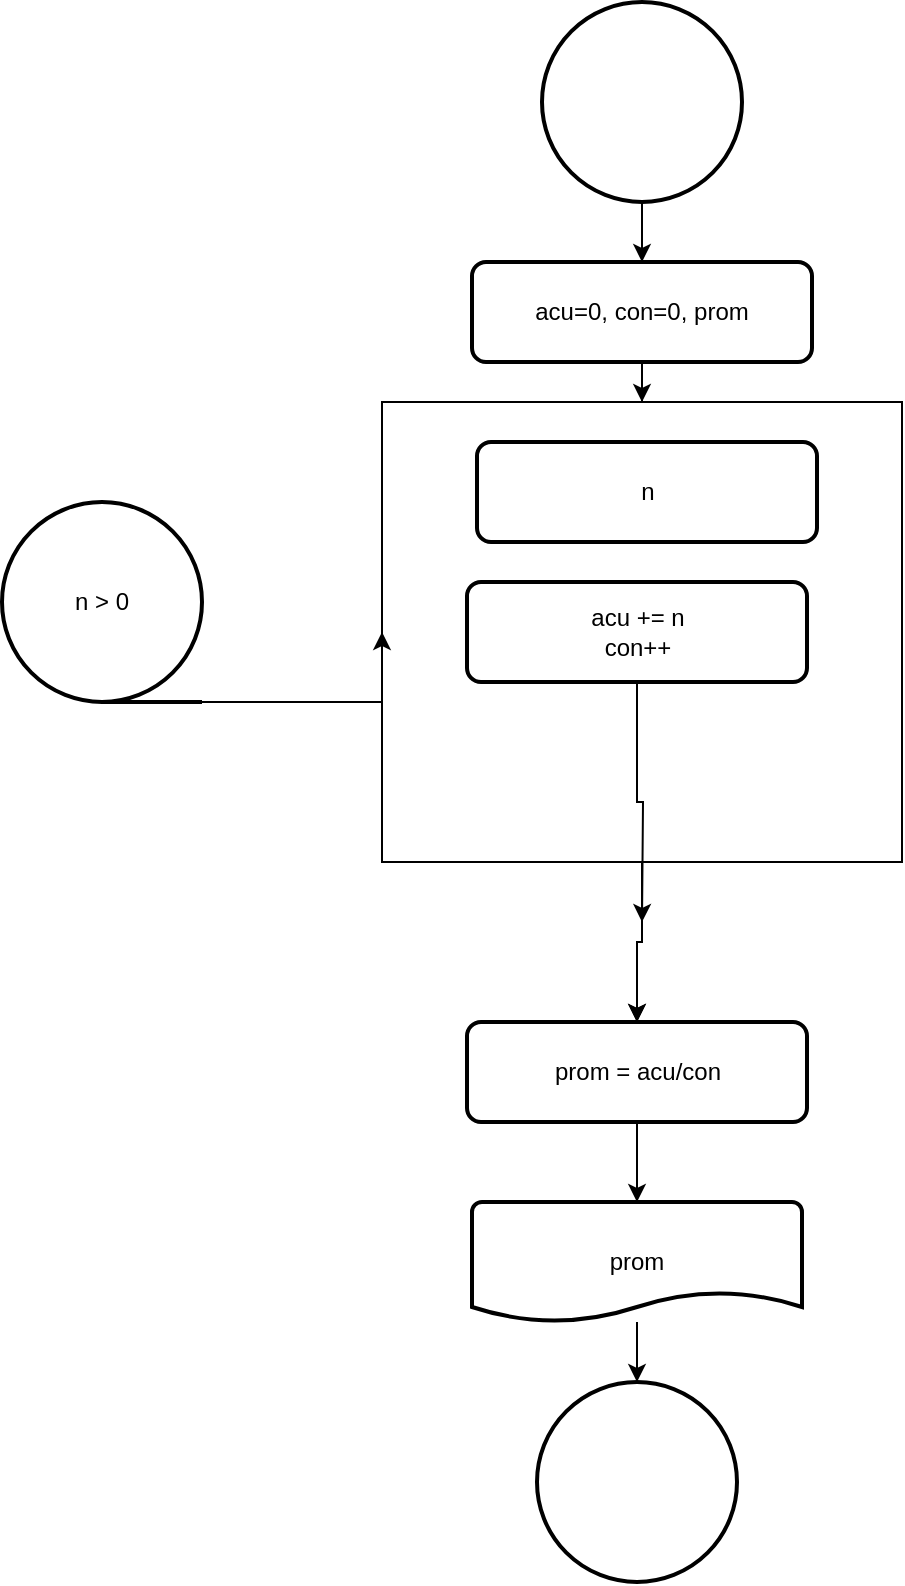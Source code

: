 <mxfile version="20.2.3" type="device"><diagram id="RpZ508GnKMh0JaxcOUj1" name="Página-1"><mxGraphModel dx="757" dy="905" grid="1" gridSize="10" guides="1" tooltips="1" connect="1" arrows="1" fold="1" page="1" pageScale="1" pageWidth="827" pageHeight="1169" math="0" shadow="0"><root><mxCell id="0"/><mxCell id="1" parent="0"/><mxCell id="TBFm3VEvWxr1XjlWElP5-8" style="edgeStyle=orthogonalEdgeStyle;rounded=0;orthogonalLoop=1;jettySize=auto;html=1;entryX=0.5;entryY=0;entryDx=0;entryDy=0;" parent="1" source="TBFm3VEvWxr1XjlWElP5-1" target="TBFm3VEvWxr1XjlWElP5-3" edge="1"><mxGeometry relative="1" as="geometry"/></mxCell><mxCell id="TBFm3VEvWxr1XjlWElP5-1" value="" style="strokeWidth=2;html=1;shape=mxgraph.flowchart.start_2;whiteSpace=wrap;" parent="1" vertex="1"><mxGeometry x="370" y="20" width="100" height="100" as="geometry"/></mxCell><mxCell id="TBFm3VEvWxr1XjlWElP5-2" value="" style="strokeWidth=2;html=1;shape=mxgraph.flowchart.start_2;whiteSpace=wrap;" parent="1" vertex="1"><mxGeometry x="367.5" y="710" width="100" height="100" as="geometry"/></mxCell><mxCell id="TBFm3VEvWxr1XjlWElP5-18" style="edgeStyle=orthogonalEdgeStyle;rounded=0;orthogonalLoop=1;jettySize=auto;html=1;entryX=0.5;entryY=0;entryDx=0;entryDy=0;" parent="1" source="TBFm3VEvWxr1XjlWElP5-3" target="TBFm3VEvWxr1XjlWElP5-15" edge="1"><mxGeometry relative="1" as="geometry"/></mxCell><mxCell id="TBFm3VEvWxr1XjlWElP5-3" value="acu=0, con=0, prom" style="rounded=1;whiteSpace=wrap;html=1;absoluteArcSize=1;arcSize=14;strokeWidth=2;" parent="1" vertex="1"><mxGeometry x="335" y="150" width="170" height="50" as="geometry"/></mxCell><mxCell id="TBFm3VEvWxr1XjlWElP5-17" style="edgeStyle=orthogonalEdgeStyle;rounded=0;orthogonalLoop=1;jettySize=auto;html=1;exitX=1;exitY=1;exitDx=0;exitDy=0;exitPerimeter=0;entryX=0;entryY=0.5;entryDx=0;entryDy=0;" parent="1" source="TBFm3VEvWxr1XjlWElP5-4" target="TBFm3VEvWxr1XjlWElP5-15" edge="1"><mxGeometry relative="1" as="geometry"><Array as="points"><mxPoint x="290" y="370"/></Array></mxGeometry></mxCell><mxCell id="TBFm3VEvWxr1XjlWElP5-4" value="n &amp;gt; 0" style="strokeWidth=2;html=1;shape=mxgraph.flowchart.sequential_data;whiteSpace=wrap;" parent="1" vertex="1"><mxGeometry x="100" y="270" width="100" height="100" as="geometry"/></mxCell><mxCell id="TBFm3VEvWxr1XjlWElP5-9" style="edgeStyle=orthogonalEdgeStyle;rounded=0;orthogonalLoop=1;jettySize=auto;html=1;" parent="1" source="TBFm3VEvWxr1XjlWElP5-6" edge="1"><mxGeometry relative="1" as="geometry"><mxPoint x="420" y="480" as="targetPoint"/></mxGeometry></mxCell><mxCell id="TBFm3VEvWxr1XjlWElP5-6" value="acu += n&lt;br&gt;con++" style="rounded=1;whiteSpace=wrap;html=1;absoluteArcSize=1;arcSize=14;strokeWidth=2;" parent="1" vertex="1"><mxGeometry x="332.5" y="310" width="170" height="50" as="geometry"/></mxCell><mxCell id="TBFm3VEvWxr1XjlWElP5-12" style="edgeStyle=orthogonalEdgeStyle;rounded=0;orthogonalLoop=1;jettySize=auto;html=1;" parent="1" source="TBFm3VEvWxr1XjlWElP5-10" target="TBFm3VEvWxr1XjlWElP5-11" edge="1"><mxGeometry relative="1" as="geometry"/></mxCell><mxCell id="TBFm3VEvWxr1XjlWElP5-10" value="prom = acu/con" style="rounded=1;whiteSpace=wrap;html=1;absoluteArcSize=1;arcSize=14;strokeWidth=2;" parent="1" vertex="1"><mxGeometry x="332.5" y="530" width="170" height="50" as="geometry"/></mxCell><mxCell id="TBFm3VEvWxr1XjlWElP5-13" style="edgeStyle=orthogonalEdgeStyle;rounded=0;orthogonalLoop=1;jettySize=auto;html=1;" parent="1" source="TBFm3VEvWxr1XjlWElP5-11" target="TBFm3VEvWxr1XjlWElP5-2" edge="1"><mxGeometry relative="1" as="geometry"/></mxCell><mxCell id="TBFm3VEvWxr1XjlWElP5-11" value="prom" style="strokeWidth=2;html=1;shape=mxgraph.flowchart.document2;whiteSpace=wrap;size=0.25;" parent="1" vertex="1"><mxGeometry x="335" y="620" width="165" height="60" as="geometry"/></mxCell><mxCell id="TBFm3VEvWxr1XjlWElP5-14" value="" style="shape=partialRectangle;whiteSpace=wrap;html=1;bottom=0;right=0;fillColor=none;" parent="1" vertex="1"><mxGeometry x="290" y="220" width="260" height="230" as="geometry"/></mxCell><mxCell id="TBFm3VEvWxr1XjlWElP5-16" style="edgeStyle=orthogonalEdgeStyle;rounded=0;orthogonalLoop=1;jettySize=auto;html=1;entryX=0.5;entryY=0;entryDx=0;entryDy=0;" parent="1" source="TBFm3VEvWxr1XjlWElP5-15" target="TBFm3VEvWxr1XjlWElP5-10" edge="1"><mxGeometry relative="1" as="geometry"/></mxCell><mxCell id="tnv-7nY4NE7Ye3VAtB6m-2" value="" style="edgeStyle=orthogonalEdgeStyle;rounded=0;orthogonalLoop=1;jettySize=auto;html=1;" edge="1" parent="1" source="TBFm3VEvWxr1XjlWElP5-15" target="TBFm3VEvWxr1XjlWElP5-10"><mxGeometry relative="1" as="geometry"/></mxCell><mxCell id="TBFm3VEvWxr1XjlWElP5-15" value="" style="shape=partialRectangle;whiteSpace=wrap;html=1;top=0;left=0;fillColor=none;" parent="1" vertex="1"><mxGeometry x="290" y="220" width="260" height="230" as="geometry"/></mxCell><mxCell id="tnv-7nY4NE7Ye3VAtB6m-1" value="n" style="rounded=1;whiteSpace=wrap;html=1;absoluteArcSize=1;arcSize=14;strokeWidth=2;" vertex="1" parent="1"><mxGeometry x="337.5" y="240" width="170" height="50" as="geometry"/></mxCell></root></mxGraphModel></diagram></mxfile>